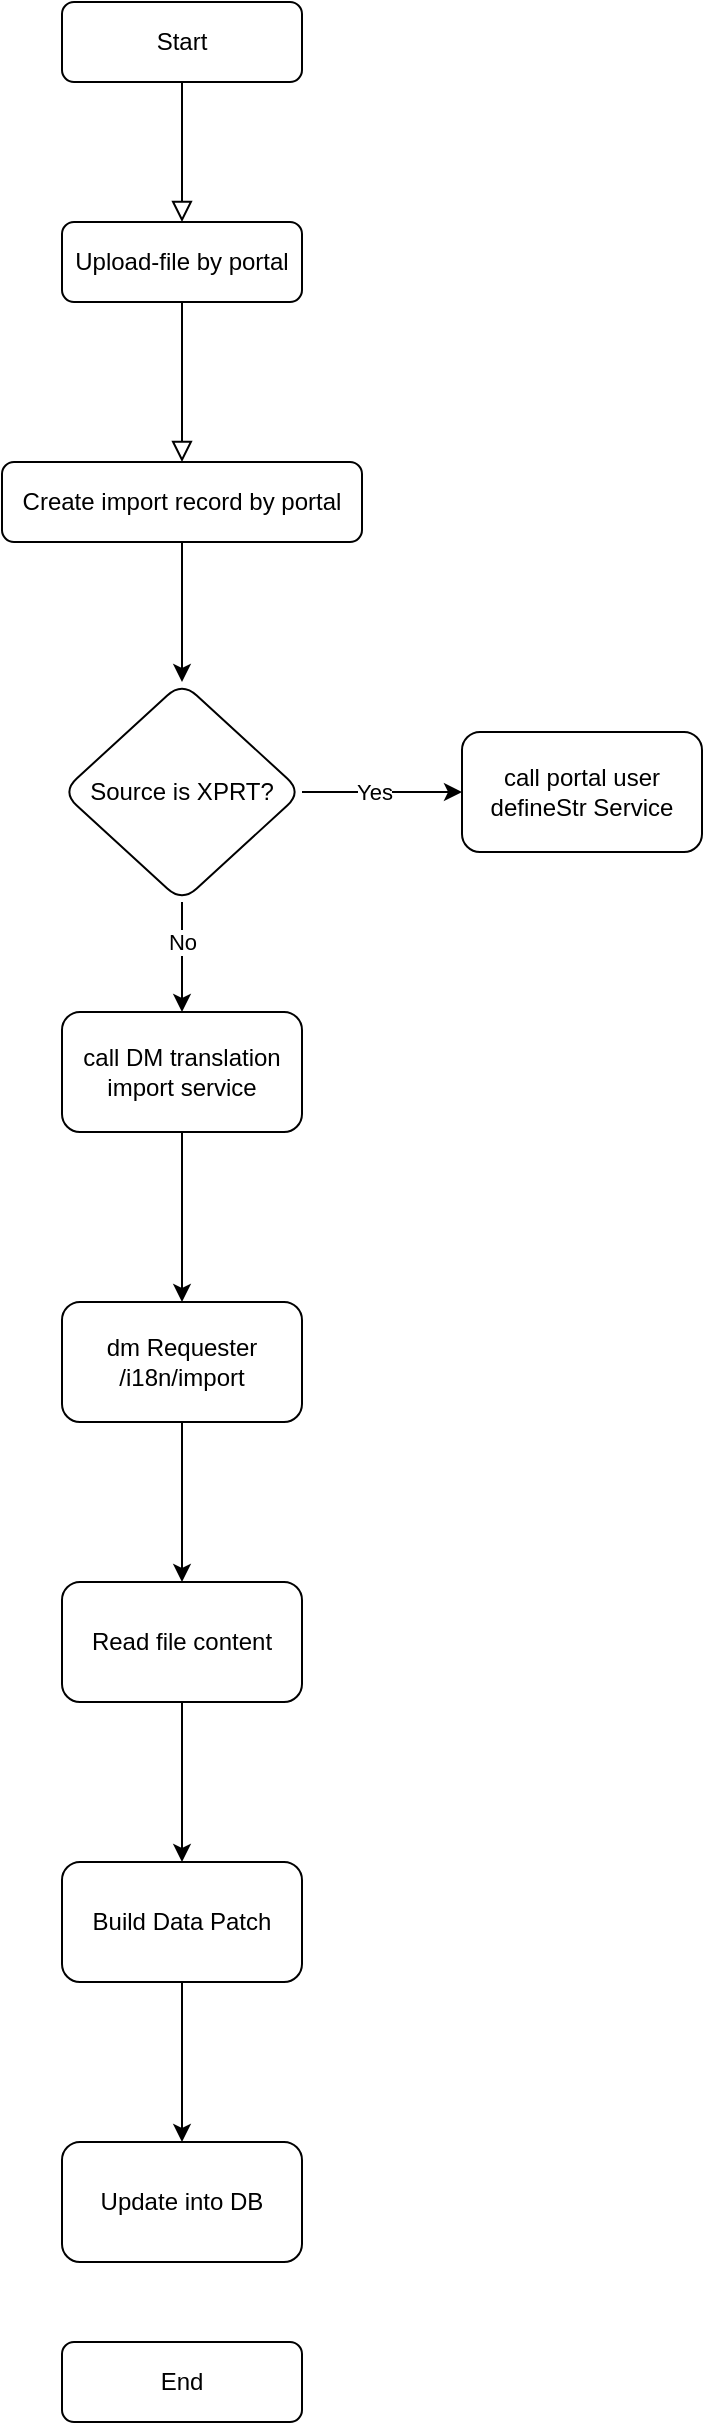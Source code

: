 <mxfile version="28.2.5">
  <diagram id="C5RBs43oDa-KdzZeNtuy" name="Page-1">
    <mxGraphModel dx="1234" dy="708" grid="1" gridSize="10" guides="1" tooltips="1" connect="1" arrows="1" fold="1" page="1" pageScale="1" pageWidth="827" pageHeight="1169" math="0" shadow="0">
      <root>
        <mxCell id="WIyWlLk6GJQsqaUBKTNV-0" />
        <mxCell id="WIyWlLk6GJQsqaUBKTNV-1" parent="WIyWlLk6GJQsqaUBKTNV-0" />
        <mxCell id="WIyWlLk6GJQsqaUBKTNV-2" value="" style="rounded=0;html=1;jettySize=auto;orthogonalLoop=1;fontSize=11;endArrow=block;endFill=0;endSize=8;strokeWidth=1;shadow=0;labelBackgroundColor=none;edgeStyle=orthogonalEdgeStyle;entryX=0.5;entryY=0;entryDx=0;entryDy=0;" parent="WIyWlLk6GJQsqaUBKTNV-1" source="WIyWlLk6GJQsqaUBKTNV-3" target="qK-BRQw-bgLw_rElPG87-0" edge="1">
          <mxGeometry relative="1" as="geometry">
            <mxPoint x="220" y="170" as="targetPoint" />
          </mxGeometry>
        </mxCell>
        <mxCell id="WIyWlLk6GJQsqaUBKTNV-3" value="Start" style="rounded=1;whiteSpace=wrap;html=1;fontSize=12;glass=0;strokeWidth=1;shadow=0;" parent="WIyWlLk6GJQsqaUBKTNV-1" vertex="1">
          <mxGeometry x="160" y="80" width="120" height="40" as="geometry" />
        </mxCell>
        <mxCell id="WIyWlLk6GJQsqaUBKTNV-4" value="" style="rounded=0;html=1;jettySize=auto;orthogonalLoop=1;fontSize=11;endArrow=block;endFill=0;endSize=8;strokeWidth=1;shadow=0;labelBackgroundColor=none;edgeStyle=orthogonalEdgeStyle;exitX=0.5;exitY=1;exitDx=0;exitDy=0;entryX=0.5;entryY=0;entryDx=0;entryDy=0;" parent="WIyWlLk6GJQsqaUBKTNV-1" source="qK-BRQw-bgLw_rElPG87-0" target="qK-BRQw-bgLw_rElPG87-1" edge="1">
          <mxGeometry y="20" relative="1" as="geometry">
            <mxPoint as="offset" />
            <mxPoint x="220" y="250" as="sourcePoint" />
            <mxPoint x="220" y="290" as="targetPoint" />
          </mxGeometry>
        </mxCell>
        <mxCell id="WIyWlLk6GJQsqaUBKTNV-11" value="End" style="rounded=1;whiteSpace=wrap;html=1;fontSize=12;glass=0;strokeWidth=1;shadow=0;" parent="WIyWlLk6GJQsqaUBKTNV-1" vertex="1">
          <mxGeometry x="160" y="1250" width="120" height="40" as="geometry" />
        </mxCell>
        <mxCell id="qK-BRQw-bgLw_rElPG87-0" value="Upload-file by portal" style="rounded=1;whiteSpace=wrap;html=1;fontSize=12;glass=0;strokeWidth=1;shadow=0;" vertex="1" parent="WIyWlLk6GJQsqaUBKTNV-1">
          <mxGeometry x="160" y="190" width="120" height="40" as="geometry" />
        </mxCell>
        <mxCell id="qK-BRQw-bgLw_rElPG87-5" value="" style="edgeStyle=orthogonalEdgeStyle;rounded=0;orthogonalLoop=1;jettySize=auto;html=1;" edge="1" parent="WIyWlLk6GJQsqaUBKTNV-1" source="qK-BRQw-bgLw_rElPG87-1" target="qK-BRQw-bgLw_rElPG87-4">
          <mxGeometry relative="1" as="geometry" />
        </mxCell>
        <mxCell id="qK-BRQw-bgLw_rElPG87-1" value="Create import record by portal" style="rounded=1;whiteSpace=wrap;html=1;fontSize=12;glass=0;strokeWidth=1;shadow=0;" vertex="1" parent="WIyWlLk6GJQsqaUBKTNV-1">
          <mxGeometry x="130" y="310" width="180" height="40" as="geometry" />
        </mxCell>
        <mxCell id="qK-BRQw-bgLw_rElPG87-7" value="" style="edgeStyle=orthogonalEdgeStyle;rounded=0;orthogonalLoop=1;jettySize=auto;html=1;" edge="1" parent="WIyWlLk6GJQsqaUBKTNV-1" source="qK-BRQw-bgLw_rElPG87-4" target="qK-BRQw-bgLw_rElPG87-6">
          <mxGeometry relative="1" as="geometry" />
        </mxCell>
        <mxCell id="qK-BRQw-bgLw_rElPG87-11" value="Yes" style="edgeLabel;html=1;align=center;verticalAlign=middle;resizable=0;points=[];" vertex="1" connectable="0" parent="qK-BRQw-bgLw_rElPG87-7">
          <mxGeometry x="-0.1" relative="1" as="geometry">
            <mxPoint as="offset" />
          </mxGeometry>
        </mxCell>
        <mxCell id="qK-BRQw-bgLw_rElPG87-9" value="" style="edgeStyle=orthogonalEdgeStyle;rounded=0;orthogonalLoop=1;jettySize=auto;html=1;" edge="1" parent="WIyWlLk6GJQsqaUBKTNV-1" source="qK-BRQw-bgLw_rElPG87-4" target="qK-BRQw-bgLw_rElPG87-8">
          <mxGeometry relative="1" as="geometry" />
        </mxCell>
        <mxCell id="qK-BRQw-bgLw_rElPG87-12" value="No" style="edgeLabel;html=1;align=center;verticalAlign=middle;resizable=0;points=[];" vertex="1" connectable="0" parent="qK-BRQw-bgLw_rElPG87-9">
          <mxGeometry x="-0.295" relative="1" as="geometry">
            <mxPoint as="offset" />
          </mxGeometry>
        </mxCell>
        <mxCell id="qK-BRQw-bgLw_rElPG87-4" value="Source is XPRT?" style="rhombus;whiteSpace=wrap;html=1;rounded=1;glass=0;strokeWidth=1;shadow=0;" vertex="1" parent="WIyWlLk6GJQsqaUBKTNV-1">
          <mxGeometry x="160" y="420" width="120" height="110" as="geometry" />
        </mxCell>
        <mxCell id="qK-BRQw-bgLw_rElPG87-6" value="call portal user defineStr Service" style="whiteSpace=wrap;html=1;rounded=1;glass=0;strokeWidth=1;shadow=0;" vertex="1" parent="WIyWlLk6GJQsqaUBKTNV-1">
          <mxGeometry x="360" y="445" width="120" height="60" as="geometry" />
        </mxCell>
        <mxCell id="qK-BRQw-bgLw_rElPG87-14" value="" style="edgeStyle=orthogonalEdgeStyle;rounded=0;orthogonalLoop=1;jettySize=auto;html=1;" edge="1" parent="WIyWlLk6GJQsqaUBKTNV-1" source="qK-BRQw-bgLw_rElPG87-8" target="qK-BRQw-bgLw_rElPG87-13">
          <mxGeometry relative="1" as="geometry" />
        </mxCell>
        <mxCell id="qK-BRQw-bgLw_rElPG87-8" value="call DM translation import service" style="whiteSpace=wrap;html=1;rounded=1;glass=0;strokeWidth=1;shadow=0;" vertex="1" parent="WIyWlLk6GJQsqaUBKTNV-1">
          <mxGeometry x="160" y="585" width="120" height="60" as="geometry" />
        </mxCell>
        <mxCell id="qK-BRQw-bgLw_rElPG87-16" value="" style="edgeStyle=orthogonalEdgeStyle;rounded=0;orthogonalLoop=1;jettySize=auto;html=1;" edge="1" parent="WIyWlLk6GJQsqaUBKTNV-1" source="qK-BRQw-bgLw_rElPG87-13" target="qK-BRQw-bgLw_rElPG87-15">
          <mxGeometry relative="1" as="geometry" />
        </mxCell>
        <mxCell id="qK-BRQw-bgLw_rElPG87-13" value="dm Requester /i18n/import" style="whiteSpace=wrap;html=1;rounded=1;glass=0;strokeWidth=1;shadow=0;" vertex="1" parent="WIyWlLk6GJQsqaUBKTNV-1">
          <mxGeometry x="160" y="730" width="120" height="60" as="geometry" />
        </mxCell>
        <mxCell id="qK-BRQw-bgLw_rElPG87-19" value="" style="edgeStyle=orthogonalEdgeStyle;rounded=0;orthogonalLoop=1;jettySize=auto;html=1;" edge="1" parent="WIyWlLk6GJQsqaUBKTNV-1" source="qK-BRQw-bgLw_rElPG87-15" target="qK-BRQw-bgLw_rElPG87-18">
          <mxGeometry relative="1" as="geometry" />
        </mxCell>
        <mxCell id="qK-BRQw-bgLw_rElPG87-15" value="Read file content" style="whiteSpace=wrap;html=1;rounded=1;glass=0;strokeWidth=1;shadow=0;" vertex="1" parent="WIyWlLk6GJQsqaUBKTNV-1">
          <mxGeometry x="160" y="870" width="120" height="60" as="geometry" />
        </mxCell>
        <mxCell id="qK-BRQw-bgLw_rElPG87-21" value="" style="edgeStyle=orthogonalEdgeStyle;rounded=0;orthogonalLoop=1;jettySize=auto;html=1;" edge="1" parent="WIyWlLk6GJQsqaUBKTNV-1" source="qK-BRQw-bgLw_rElPG87-18" target="qK-BRQw-bgLw_rElPG87-20">
          <mxGeometry relative="1" as="geometry" />
        </mxCell>
        <mxCell id="qK-BRQw-bgLw_rElPG87-18" value="Build Data Patch" style="whiteSpace=wrap;html=1;rounded=1;glass=0;strokeWidth=1;shadow=0;" vertex="1" parent="WIyWlLk6GJQsqaUBKTNV-1">
          <mxGeometry x="160" y="1010" width="120" height="60" as="geometry" />
        </mxCell>
        <mxCell id="qK-BRQw-bgLw_rElPG87-20" value="Update into DB" style="whiteSpace=wrap;html=1;rounded=1;glass=0;strokeWidth=1;shadow=0;" vertex="1" parent="WIyWlLk6GJQsqaUBKTNV-1">
          <mxGeometry x="160" y="1150" width="120" height="60" as="geometry" />
        </mxCell>
      </root>
    </mxGraphModel>
  </diagram>
</mxfile>
